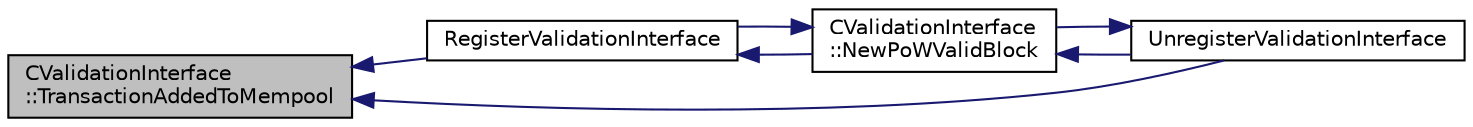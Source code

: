 digraph "CValidationInterface::TransactionAddedToMempool"
{
  edge [fontname="Helvetica",fontsize="10",labelfontname="Helvetica",labelfontsize="10"];
  node [fontname="Helvetica",fontsize="10",shape=record];
  rankdir="LR";
  Node52 [label="CValidationInterface\l::TransactionAddedToMempool",height=0.2,width=0.4,color="black", fillcolor="grey75", style="filled", fontcolor="black"];
  Node52 -> Node53 [dir="back",color="midnightblue",fontsize="10",style="solid",fontname="Helvetica"];
  Node53 [label="RegisterValidationInterface",height=0.2,width=0.4,color="black", fillcolor="white", style="filled",URL="$de/d35/validationinterface_8h.html#ade8ef59282b5f7521ecfd870a8e3b137",tooltip="Register a wallet to receive updates from core. "];
  Node53 -> Node54 [dir="back",color="midnightblue",fontsize="10",style="solid",fontname="Helvetica"];
  Node54 [label="CValidationInterface\l::NewPoWValidBlock",height=0.2,width=0.4,color="black", fillcolor="white", style="filled",URL="$d6/dbb/class_c_validation_interface.html#a07bcbde7de90f5cfbc76f185465d4281"];
  Node54 -> Node53 [dir="back",color="midnightblue",fontsize="10",style="solid",fontname="Helvetica"];
  Node54 -> Node55 [dir="back",color="midnightblue",fontsize="10",style="solid",fontname="Helvetica"];
  Node55 [label="UnregisterValidationInterface",height=0.2,width=0.4,color="black", fillcolor="white", style="filled",URL="$de/d35/validationinterface_8h.html#a5e1776de1f87b4d045e9e2a198236b63",tooltip="Unregister a wallet from core. "];
  Node55 -> Node54 [dir="back",color="midnightblue",fontsize="10",style="solid",fontname="Helvetica"];
  Node52 -> Node55 [dir="back",color="midnightblue",fontsize="10",style="solid",fontname="Helvetica"];
}
